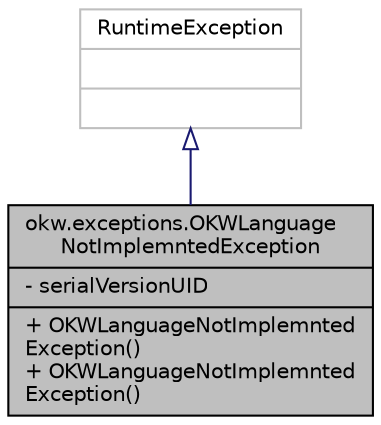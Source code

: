digraph "okw.exceptions.OKWLanguageNotImplemntedException"
{
 // INTERACTIVE_SVG=YES
 // LATEX_PDF_SIZE
  edge [fontname="Helvetica",fontsize="10",labelfontname="Helvetica",labelfontsize="10"];
  node [fontname="Helvetica",fontsize="10",shape=record];
  Node1 [label="{okw.exceptions.OKWLanguage\lNotImplemntedException\n|- serialVersionUID\l|+ OKWLanguageNotImplemnted\lException()\l+ OKWLanguageNotImplemnted\lException()\l}",height=0.2,width=0.4,color="black", fillcolor="grey75", style="filled", fontcolor="black",tooltip="Diese Ausnahme wird ausgelöst, wenn eine nicht implementierte Sprache ausgewählt worden ist."];
  Node2 -> Node1 [dir="back",color="midnightblue",fontsize="10",style="solid",arrowtail="onormal",fontname="Helvetica"];
  Node2 [label="{RuntimeException\n||}",height=0.2,width=0.4,color="grey75", fillcolor="white", style="filled",tooltip=" "];
}
